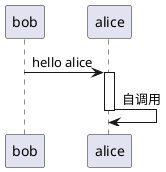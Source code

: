 @startuml
participant bob
participant alice
bob->alice:     hello alice
activate alice
alice->alice:   自调用
deactivate alice
@enduml